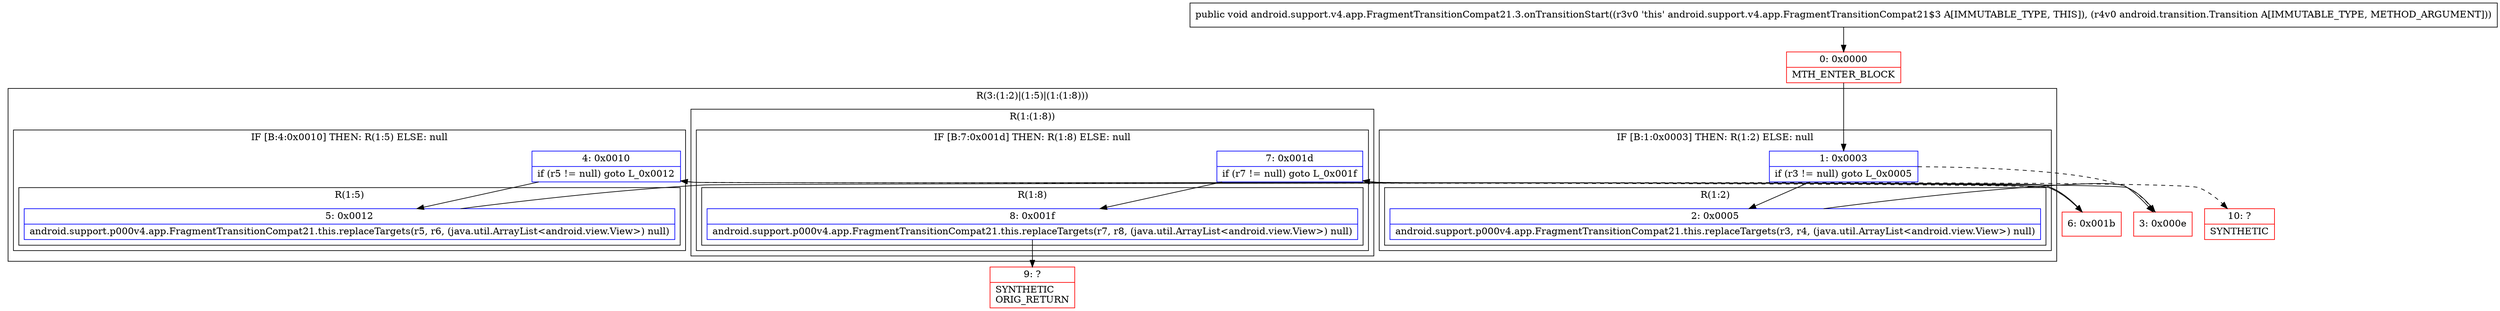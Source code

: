 digraph "CFG forandroid.support.v4.app.FragmentTransitionCompat21.3.onTransitionStart(Landroid\/transition\/Transition;)V" {
subgraph cluster_Region_153134791 {
label = "R(3:(1:2)|(1:5)|(1:(1:8)))";
node [shape=record,color=blue];
subgraph cluster_IfRegion_604133019 {
label = "IF [B:1:0x0003] THEN: R(1:2) ELSE: null";
node [shape=record,color=blue];
Node_1 [shape=record,label="{1\:\ 0x0003|if (r3 != null) goto L_0x0005\l}"];
subgraph cluster_Region_146411697 {
label = "R(1:2)";
node [shape=record,color=blue];
Node_2 [shape=record,label="{2\:\ 0x0005|android.support.p000v4.app.FragmentTransitionCompat21.this.replaceTargets(r3, r4, (java.util.ArrayList\<android.view.View\>) null)\l}"];
}
}
subgraph cluster_IfRegion_612871167 {
label = "IF [B:4:0x0010] THEN: R(1:5) ELSE: null";
node [shape=record,color=blue];
Node_4 [shape=record,label="{4\:\ 0x0010|if (r5 != null) goto L_0x0012\l}"];
subgraph cluster_Region_681391926 {
label = "R(1:5)";
node [shape=record,color=blue];
Node_5 [shape=record,label="{5\:\ 0x0012|android.support.p000v4.app.FragmentTransitionCompat21.this.replaceTargets(r5, r6, (java.util.ArrayList\<android.view.View\>) null)\l}"];
}
}
subgraph cluster_Region_505223728 {
label = "R(1:(1:8))";
node [shape=record,color=blue];
subgraph cluster_IfRegion_1182445274 {
label = "IF [B:7:0x001d] THEN: R(1:8) ELSE: null";
node [shape=record,color=blue];
Node_7 [shape=record,label="{7\:\ 0x001d|if (r7 != null) goto L_0x001f\l}"];
subgraph cluster_Region_1597717945 {
label = "R(1:8)";
node [shape=record,color=blue];
Node_8 [shape=record,label="{8\:\ 0x001f|android.support.p000v4.app.FragmentTransitionCompat21.this.replaceTargets(r7, r8, (java.util.ArrayList\<android.view.View\>) null)\l}"];
}
}
}
}
Node_0 [shape=record,color=red,label="{0\:\ 0x0000|MTH_ENTER_BLOCK\l}"];
Node_3 [shape=record,color=red,label="{3\:\ 0x000e}"];
Node_6 [shape=record,color=red,label="{6\:\ 0x001b}"];
Node_9 [shape=record,color=red,label="{9\:\ ?|SYNTHETIC\lORIG_RETURN\l}"];
Node_10 [shape=record,color=red,label="{10\:\ ?|SYNTHETIC\l}"];
MethodNode[shape=record,label="{public void android.support.v4.app.FragmentTransitionCompat21.3.onTransitionStart((r3v0 'this' android.support.v4.app.FragmentTransitionCompat21$3 A[IMMUTABLE_TYPE, THIS]), (r4v0 android.transition.Transition A[IMMUTABLE_TYPE, METHOD_ARGUMENT])) }"];
MethodNode -> Node_0;
Node_1 -> Node_2;
Node_1 -> Node_3[style=dashed];
Node_2 -> Node_3;
Node_4 -> Node_5;
Node_4 -> Node_6[style=dashed];
Node_5 -> Node_6;
Node_7 -> Node_8;
Node_7 -> Node_10[style=dashed];
Node_8 -> Node_9;
Node_0 -> Node_1;
Node_3 -> Node_4;
Node_6 -> Node_7;
}

